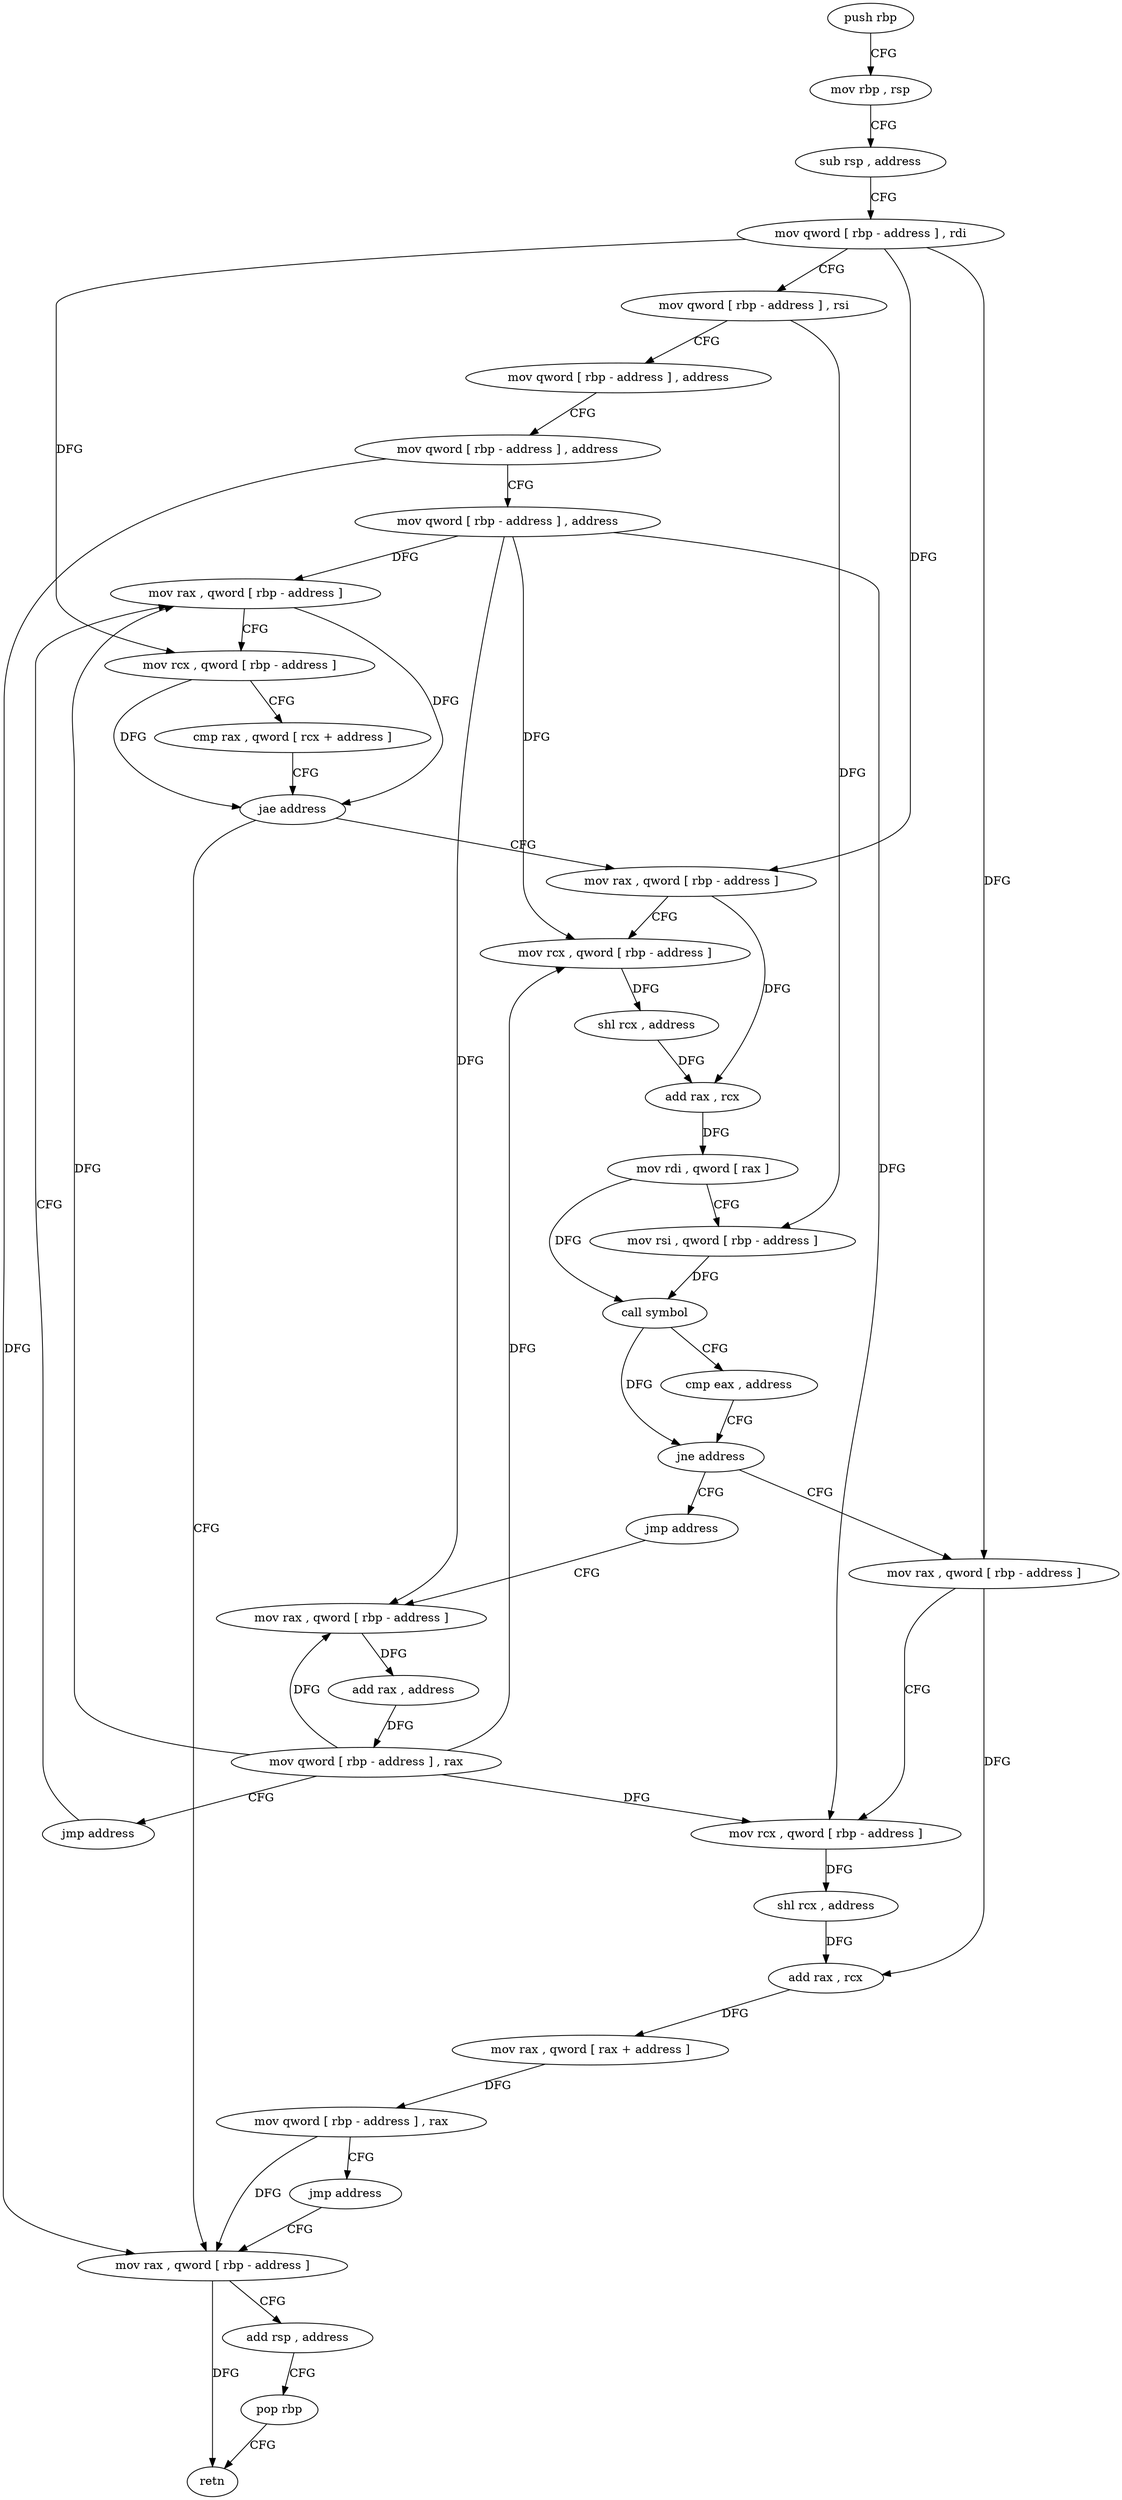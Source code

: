 digraph "func" {
"190304" [label = "push rbp" ]
"190305" [label = "mov rbp , rsp" ]
"190308" [label = "sub rsp , address" ]
"190312" [label = "mov qword [ rbp - address ] , rdi" ]
"190316" [label = "mov qword [ rbp - address ] , rsi" ]
"190320" [label = "mov qword [ rbp - address ] , address" ]
"190328" [label = "mov qword [ rbp - address ] , address" ]
"190336" [label = "mov qword [ rbp - address ] , address" ]
"190344" [label = "mov rax , qword [ rbp - address ]" ]
"190453" [label = "mov rax , qword [ rbp - address ]" ]
"190457" [label = "add rsp , address" ]
"190461" [label = "pop rbp" ]
"190462" [label = "retn" ]
"190365" [label = "mov rax , qword [ rbp - address ]" ]
"190369" [label = "mov rcx , qword [ rbp - address ]" ]
"190373" [label = "shl rcx , address" ]
"190377" [label = "add rax , rcx" ]
"190380" [label = "mov rdi , qword [ rax ]" ]
"190383" [label = "mov rsi , qword [ rbp - address ]" ]
"190387" [label = "call symbol" ]
"190392" [label = "cmp eax , address" ]
"190395" [label = "jne address" ]
"190429" [label = "jmp address" ]
"190401" [label = "mov rax , qword [ rbp - address ]" ]
"190434" [label = "mov rax , qword [ rbp - address ]" ]
"190405" [label = "mov rcx , qword [ rbp - address ]" ]
"190409" [label = "shl rcx , address" ]
"190413" [label = "add rax , rcx" ]
"190416" [label = "mov rax , qword [ rax + address ]" ]
"190420" [label = "mov qword [ rbp - address ] , rax" ]
"190424" [label = "jmp address" ]
"190438" [label = "add rax , address" ]
"190444" [label = "mov qword [ rbp - address ] , rax" ]
"190448" [label = "jmp address" ]
"190348" [label = "mov rcx , qword [ rbp - address ]" ]
"190352" [label = "cmp rax , qword [ rcx + address ]" ]
"190359" [label = "jae address" ]
"190304" -> "190305" [ label = "CFG" ]
"190305" -> "190308" [ label = "CFG" ]
"190308" -> "190312" [ label = "CFG" ]
"190312" -> "190316" [ label = "CFG" ]
"190312" -> "190348" [ label = "DFG" ]
"190312" -> "190365" [ label = "DFG" ]
"190312" -> "190401" [ label = "DFG" ]
"190316" -> "190320" [ label = "CFG" ]
"190316" -> "190383" [ label = "DFG" ]
"190320" -> "190328" [ label = "CFG" ]
"190328" -> "190336" [ label = "CFG" ]
"190328" -> "190453" [ label = "DFG" ]
"190336" -> "190344" [ label = "DFG" ]
"190336" -> "190369" [ label = "DFG" ]
"190336" -> "190405" [ label = "DFG" ]
"190336" -> "190434" [ label = "DFG" ]
"190344" -> "190348" [ label = "CFG" ]
"190344" -> "190359" [ label = "DFG" ]
"190453" -> "190457" [ label = "CFG" ]
"190453" -> "190462" [ label = "DFG" ]
"190457" -> "190461" [ label = "CFG" ]
"190461" -> "190462" [ label = "CFG" ]
"190365" -> "190369" [ label = "CFG" ]
"190365" -> "190377" [ label = "DFG" ]
"190369" -> "190373" [ label = "DFG" ]
"190373" -> "190377" [ label = "DFG" ]
"190377" -> "190380" [ label = "DFG" ]
"190380" -> "190383" [ label = "CFG" ]
"190380" -> "190387" [ label = "DFG" ]
"190383" -> "190387" [ label = "DFG" ]
"190387" -> "190392" [ label = "CFG" ]
"190387" -> "190395" [ label = "DFG" ]
"190392" -> "190395" [ label = "CFG" ]
"190395" -> "190429" [ label = "CFG" ]
"190395" -> "190401" [ label = "CFG" ]
"190429" -> "190434" [ label = "CFG" ]
"190401" -> "190405" [ label = "CFG" ]
"190401" -> "190413" [ label = "DFG" ]
"190434" -> "190438" [ label = "DFG" ]
"190405" -> "190409" [ label = "DFG" ]
"190409" -> "190413" [ label = "DFG" ]
"190413" -> "190416" [ label = "DFG" ]
"190416" -> "190420" [ label = "DFG" ]
"190420" -> "190424" [ label = "CFG" ]
"190420" -> "190453" [ label = "DFG" ]
"190424" -> "190453" [ label = "CFG" ]
"190438" -> "190444" [ label = "DFG" ]
"190444" -> "190448" [ label = "CFG" ]
"190444" -> "190344" [ label = "DFG" ]
"190444" -> "190369" [ label = "DFG" ]
"190444" -> "190405" [ label = "DFG" ]
"190444" -> "190434" [ label = "DFG" ]
"190448" -> "190344" [ label = "CFG" ]
"190348" -> "190352" [ label = "CFG" ]
"190348" -> "190359" [ label = "DFG" ]
"190352" -> "190359" [ label = "CFG" ]
"190359" -> "190453" [ label = "CFG" ]
"190359" -> "190365" [ label = "CFG" ]
}
